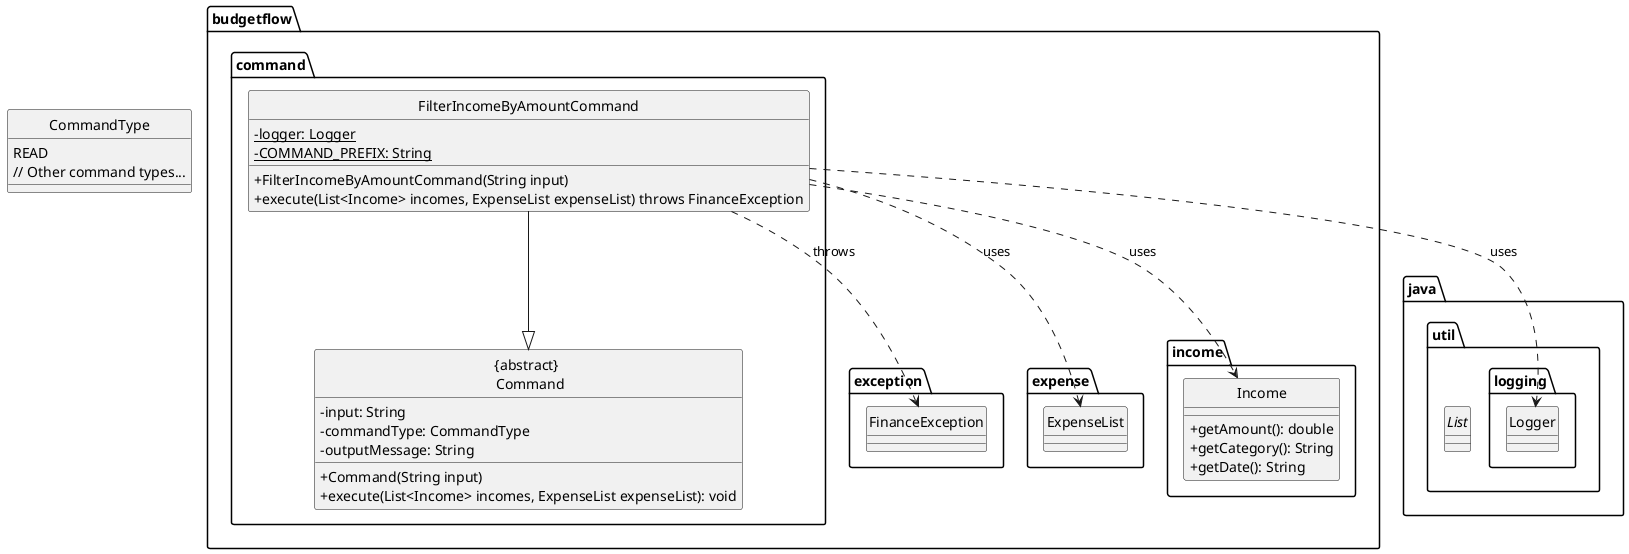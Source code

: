 @startuml
hide circle
skinparam classAttributeIconSize 0

package budgetflow.command {

    class "{abstract} \n Command" {
        - input: String
        - commandType: CommandType
        - outputMessage: String
        + Command(String input)
        + execute(List<Income> incomes, ExpenseList expenseList): void
    }

    class "FilterIncomeByAmountCommand" {
        - {static} logger: Logger
        - {static} COMMAND_PREFIX: String
        + FilterIncomeByAmountCommand(String input)
        + execute(List<Income> incomes, ExpenseList expenseList) throws FinanceException
    }

    "FilterIncomeByAmountCommand" --|> "{abstract} \n Command"
}

package budgetflow.exception {
    class "FinanceException"
}

package budgetflow.expense {
    class ExpenseList
}

package budgetflow.income {
    class Income {
        + getAmount(): double
        + getCategory(): String
        + getDate(): String
    }
}

package java.util {
    interface List
}

enum CommandType {
    READ
    // Other command types...
}

package java.util.logging {
    class Logger
}

"FilterIncomeByAmountCommand" ..> "FinanceException" : throws
"FilterIncomeByAmountCommand" ..> "Income" : uses
"FilterIncomeByAmountCommand" ..> "ExpenseList" : uses
"FilterIncomeByAmountCommand" ..> "Logger" : uses
@enduml
